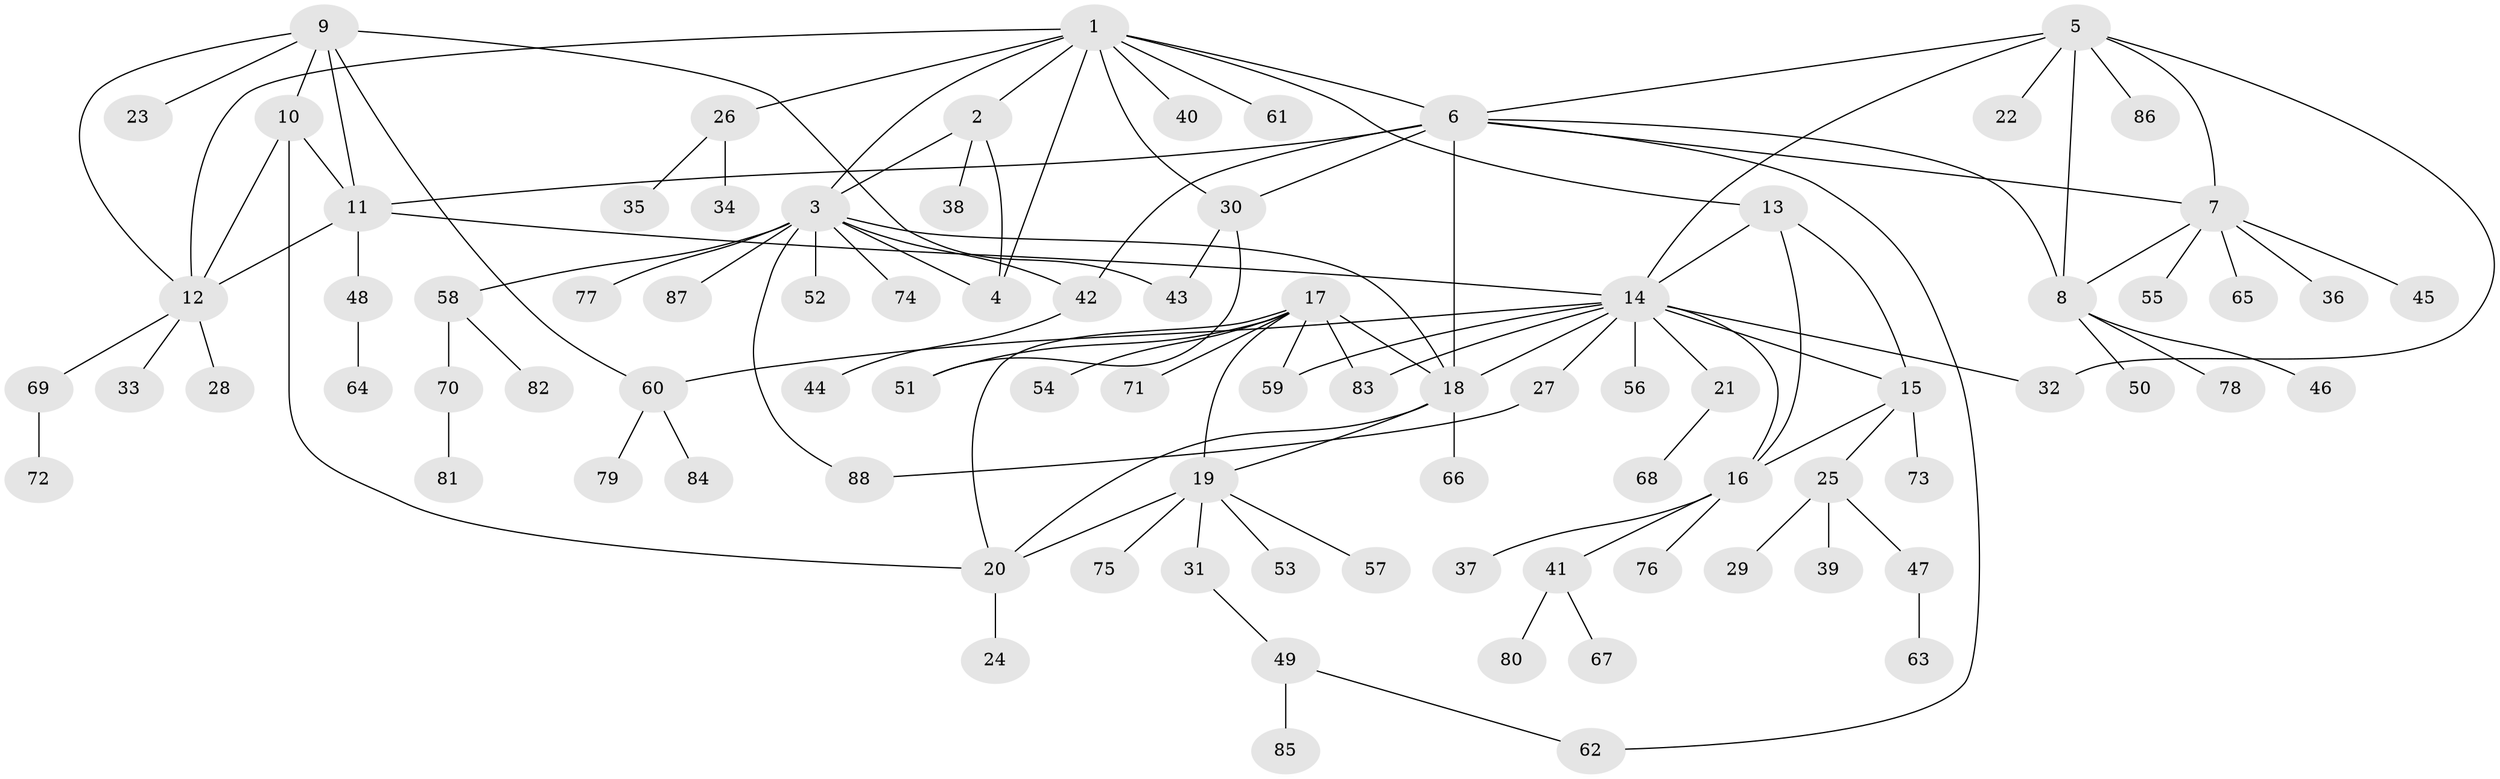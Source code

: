 // Generated by graph-tools (version 1.1) at 2025/02/03/09/25 03:02:47]
// undirected, 88 vertices, 118 edges
graph export_dot {
graph [start="1"]
  node [color=gray90,style=filled];
  1;
  2;
  3;
  4;
  5;
  6;
  7;
  8;
  9;
  10;
  11;
  12;
  13;
  14;
  15;
  16;
  17;
  18;
  19;
  20;
  21;
  22;
  23;
  24;
  25;
  26;
  27;
  28;
  29;
  30;
  31;
  32;
  33;
  34;
  35;
  36;
  37;
  38;
  39;
  40;
  41;
  42;
  43;
  44;
  45;
  46;
  47;
  48;
  49;
  50;
  51;
  52;
  53;
  54;
  55;
  56;
  57;
  58;
  59;
  60;
  61;
  62;
  63;
  64;
  65;
  66;
  67;
  68;
  69;
  70;
  71;
  72;
  73;
  74;
  75;
  76;
  77;
  78;
  79;
  80;
  81;
  82;
  83;
  84;
  85;
  86;
  87;
  88;
  1 -- 2;
  1 -- 3;
  1 -- 4;
  1 -- 6;
  1 -- 12;
  1 -- 13;
  1 -- 26;
  1 -- 30;
  1 -- 40;
  1 -- 61;
  2 -- 3;
  2 -- 4;
  2 -- 38;
  3 -- 4;
  3 -- 18;
  3 -- 42;
  3 -- 52;
  3 -- 58;
  3 -- 74;
  3 -- 77;
  3 -- 87;
  3 -- 88;
  5 -- 6;
  5 -- 7;
  5 -- 8;
  5 -- 14;
  5 -- 22;
  5 -- 32;
  5 -- 86;
  6 -- 7;
  6 -- 8;
  6 -- 11;
  6 -- 18;
  6 -- 30;
  6 -- 42;
  6 -- 62;
  7 -- 8;
  7 -- 36;
  7 -- 45;
  7 -- 55;
  7 -- 65;
  8 -- 46;
  8 -- 50;
  8 -- 78;
  9 -- 10;
  9 -- 11;
  9 -- 12;
  9 -- 23;
  9 -- 43;
  9 -- 60;
  10 -- 11;
  10 -- 12;
  10 -- 20;
  11 -- 12;
  11 -- 14;
  11 -- 48;
  12 -- 28;
  12 -- 33;
  12 -- 69;
  13 -- 14;
  13 -- 15;
  13 -- 16;
  14 -- 15;
  14 -- 16;
  14 -- 18;
  14 -- 21;
  14 -- 27;
  14 -- 32;
  14 -- 56;
  14 -- 59;
  14 -- 60;
  14 -- 83;
  15 -- 16;
  15 -- 25;
  15 -- 73;
  16 -- 37;
  16 -- 41;
  16 -- 76;
  17 -- 18;
  17 -- 19;
  17 -- 20;
  17 -- 51;
  17 -- 54;
  17 -- 59;
  17 -- 71;
  17 -- 83;
  18 -- 19;
  18 -- 20;
  18 -- 66;
  19 -- 20;
  19 -- 31;
  19 -- 53;
  19 -- 57;
  19 -- 75;
  20 -- 24;
  21 -- 68;
  25 -- 29;
  25 -- 39;
  25 -- 47;
  26 -- 34;
  26 -- 35;
  27 -- 88;
  30 -- 43;
  30 -- 51;
  31 -- 49;
  41 -- 67;
  41 -- 80;
  42 -- 44;
  47 -- 63;
  48 -- 64;
  49 -- 62;
  49 -- 85;
  58 -- 70;
  58 -- 82;
  60 -- 79;
  60 -- 84;
  69 -- 72;
  70 -- 81;
}
